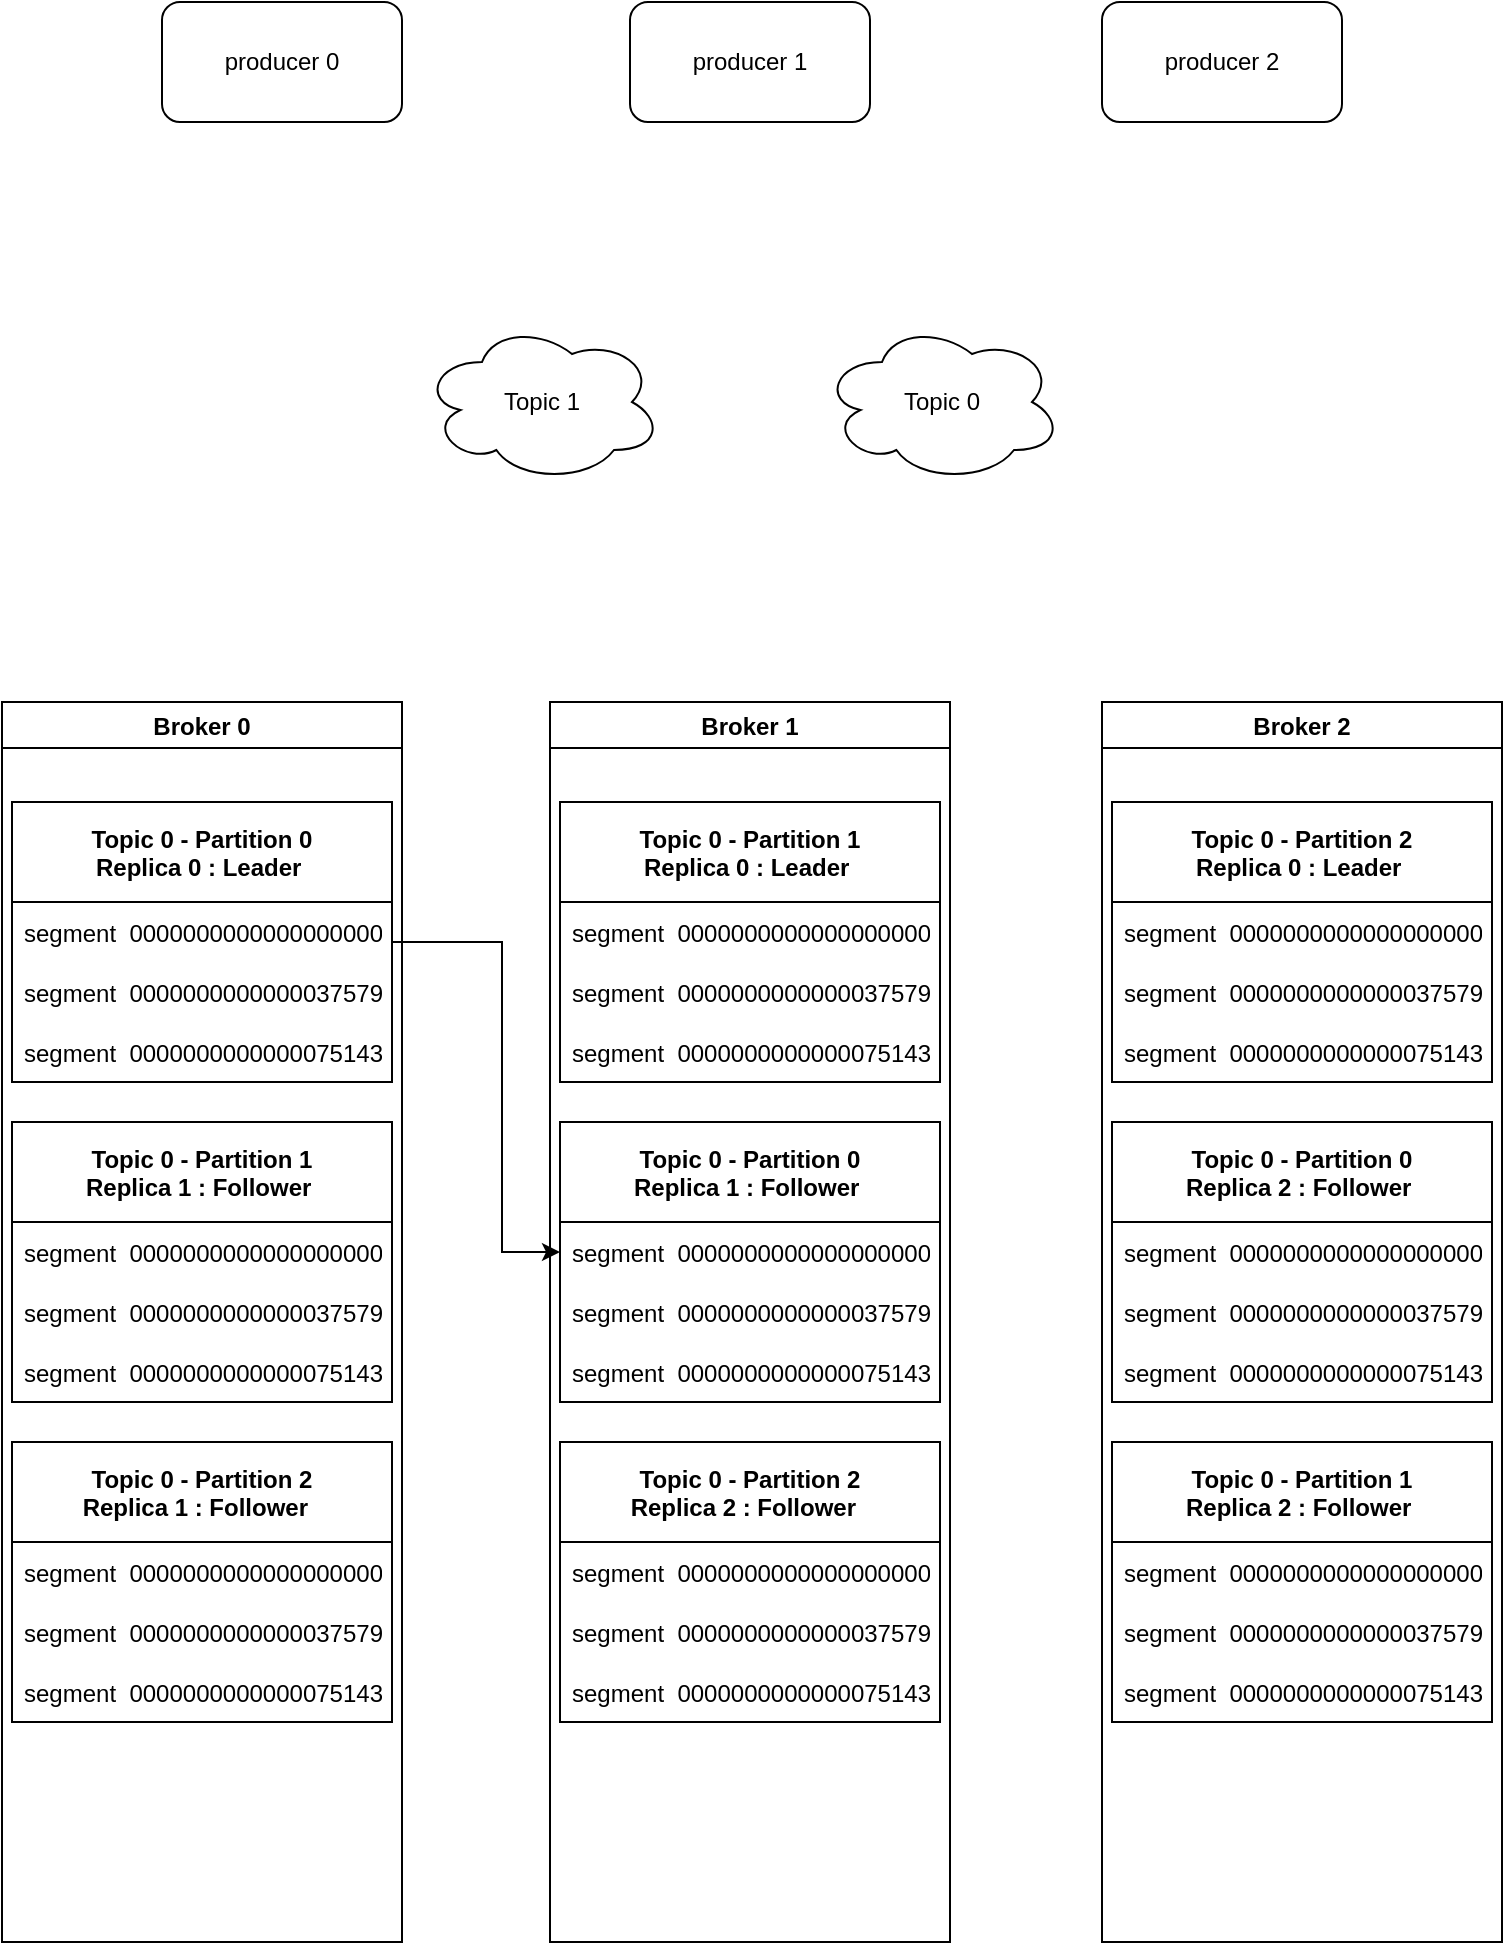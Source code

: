 <mxfile version="17.4.6" type="github">
  <diagram id="qcyk_ffaBSStTA5_sL3B" name="第 1 页">
    <mxGraphModel dx="1594" dy="762" grid="1" gridSize="10" guides="1" tooltips="1" connect="1" arrows="1" fold="1" page="1" pageScale="1" pageWidth="827" pageHeight="1169" math="0" shadow="0">
      <root>
        <mxCell id="0" />
        <mxCell id="1" parent="0" />
        <mxCell id="RSqe4__9yCySRh9hbMFA-1" value="producer 0&lt;br&gt;" style="rounded=1;whiteSpace=wrap;html=1;" vertex="1" parent="1">
          <mxGeometry x="180" y="90" width="120" height="60" as="geometry" />
        </mxCell>
        <mxCell id="RSqe4__9yCySRh9hbMFA-2" value="producer 1" style="rounded=1;whiteSpace=wrap;html=1;" vertex="1" parent="1">
          <mxGeometry x="414" y="90" width="120" height="60" as="geometry" />
        </mxCell>
        <mxCell id="RSqe4__9yCySRh9hbMFA-3" value="producer 2" style="rounded=1;whiteSpace=wrap;html=1;" vertex="1" parent="1">
          <mxGeometry x="650" y="90" width="120" height="60" as="geometry" />
        </mxCell>
        <mxCell id="RSqe4__9yCySRh9hbMFA-5" value="Topic 0" style="ellipse;shape=cloud;whiteSpace=wrap;html=1;" vertex="1" parent="1">
          <mxGeometry x="510" y="250" width="120" height="80" as="geometry" />
        </mxCell>
        <mxCell id="RSqe4__9yCySRh9hbMFA-6" value="Topic 1" style="ellipse;shape=cloud;whiteSpace=wrap;html=1;" vertex="1" parent="1">
          <mxGeometry x="310" y="250" width="120" height="80" as="geometry" />
        </mxCell>
        <mxCell id="RSqe4__9yCySRh9hbMFA-7" value="Broker 0" style="swimlane;" vertex="1" parent="1">
          <mxGeometry x="100" y="440" width="200" height="620" as="geometry" />
        </mxCell>
        <mxCell id="RSqe4__9yCySRh9hbMFA-12" value="Topic 0 - Partition 0&#xa;Replica 0 : Leader " style="swimlane;fontStyle=1;childLayout=stackLayout;horizontal=1;startSize=50;horizontalStack=0;resizeParent=1;resizeParentMax=0;resizeLast=0;collapsible=1;marginBottom=0;" vertex="1" parent="RSqe4__9yCySRh9hbMFA-7">
          <mxGeometry x="5" y="50" width="190" height="140" as="geometry" />
        </mxCell>
        <mxCell id="RSqe4__9yCySRh9hbMFA-13" value="segment  00000000000000000000" style="text;strokeColor=none;fillColor=none;align=left;verticalAlign=middle;spacingLeft=4;spacingRight=4;overflow=hidden;points=[[0,0.5],[1,0.5]];portConstraint=eastwest;rotatable=0;" vertex="1" parent="RSqe4__9yCySRh9hbMFA-12">
          <mxGeometry y="50" width="190" height="30" as="geometry" />
        </mxCell>
        <mxCell id="RSqe4__9yCySRh9hbMFA-14" value="segment  00000000000000375795" style="text;strokeColor=none;fillColor=none;align=left;verticalAlign=middle;spacingLeft=4;spacingRight=4;overflow=hidden;points=[[0,0.5],[1,0.5]];portConstraint=eastwest;rotatable=0;" vertex="1" parent="RSqe4__9yCySRh9hbMFA-12">
          <mxGeometry y="80" width="190" height="30" as="geometry" />
        </mxCell>
        <mxCell id="RSqe4__9yCySRh9hbMFA-15" value="segment  00000000000000751435" style="text;strokeColor=none;fillColor=none;align=left;verticalAlign=middle;spacingLeft=4;spacingRight=4;overflow=hidden;points=[[0,0.5],[1,0.5]];portConstraint=eastwest;rotatable=0;" vertex="1" parent="RSqe4__9yCySRh9hbMFA-12">
          <mxGeometry y="110" width="190" height="30" as="geometry" />
        </mxCell>
        <mxCell id="RSqe4__9yCySRh9hbMFA-40" value="Topic 0 - Partition 1&#xa;Replica 1 : Follower " style="swimlane;fontStyle=1;childLayout=stackLayout;horizontal=1;startSize=50;horizontalStack=0;resizeParent=1;resizeParentMax=0;resizeLast=0;collapsible=1;marginBottom=0;" vertex="1" parent="RSqe4__9yCySRh9hbMFA-7">
          <mxGeometry x="5" y="210" width="190" height="140" as="geometry" />
        </mxCell>
        <mxCell id="RSqe4__9yCySRh9hbMFA-41" value="segment  00000000000000000000" style="text;strokeColor=none;fillColor=none;align=left;verticalAlign=middle;spacingLeft=4;spacingRight=4;overflow=hidden;points=[[0,0.5],[1,0.5]];portConstraint=eastwest;rotatable=0;" vertex="1" parent="RSqe4__9yCySRh9hbMFA-40">
          <mxGeometry y="50" width="190" height="30" as="geometry" />
        </mxCell>
        <mxCell id="RSqe4__9yCySRh9hbMFA-42" value="segment  00000000000000375795" style="text;strokeColor=none;fillColor=none;align=left;verticalAlign=middle;spacingLeft=4;spacingRight=4;overflow=hidden;points=[[0,0.5],[1,0.5]];portConstraint=eastwest;rotatable=0;" vertex="1" parent="RSqe4__9yCySRh9hbMFA-40">
          <mxGeometry y="80" width="190" height="30" as="geometry" />
        </mxCell>
        <mxCell id="RSqe4__9yCySRh9hbMFA-43" value="segment  00000000000000751435" style="text;strokeColor=none;fillColor=none;align=left;verticalAlign=middle;spacingLeft=4;spacingRight=4;overflow=hidden;points=[[0,0.5],[1,0.5]];portConstraint=eastwest;rotatable=0;" vertex="1" parent="RSqe4__9yCySRh9hbMFA-40">
          <mxGeometry y="110" width="190" height="30" as="geometry" />
        </mxCell>
        <mxCell id="RSqe4__9yCySRh9hbMFA-48" value="Topic 0 - Partition 2&#xa;Replica 1 : Follower  " style="swimlane;fontStyle=1;childLayout=stackLayout;horizontal=1;startSize=50;horizontalStack=0;resizeParent=1;resizeParentMax=0;resizeLast=0;collapsible=1;marginBottom=0;" vertex="1" parent="RSqe4__9yCySRh9hbMFA-7">
          <mxGeometry x="5" y="370" width="190" height="140" as="geometry" />
        </mxCell>
        <mxCell id="RSqe4__9yCySRh9hbMFA-49" value="segment  00000000000000000000" style="text;strokeColor=none;fillColor=none;align=left;verticalAlign=middle;spacingLeft=4;spacingRight=4;overflow=hidden;points=[[0,0.5],[1,0.5]];portConstraint=eastwest;rotatable=0;" vertex="1" parent="RSqe4__9yCySRh9hbMFA-48">
          <mxGeometry y="50" width="190" height="30" as="geometry" />
        </mxCell>
        <mxCell id="RSqe4__9yCySRh9hbMFA-50" value="segment  00000000000000375795" style="text;strokeColor=none;fillColor=none;align=left;verticalAlign=middle;spacingLeft=4;spacingRight=4;overflow=hidden;points=[[0,0.5],[1,0.5]];portConstraint=eastwest;rotatable=0;" vertex="1" parent="RSqe4__9yCySRh9hbMFA-48">
          <mxGeometry y="80" width="190" height="30" as="geometry" />
        </mxCell>
        <mxCell id="RSqe4__9yCySRh9hbMFA-51" value="segment  00000000000000751435" style="text;strokeColor=none;fillColor=none;align=left;verticalAlign=middle;spacingLeft=4;spacingRight=4;overflow=hidden;points=[[0,0.5],[1,0.5]];portConstraint=eastwest;rotatable=0;" vertex="1" parent="RSqe4__9yCySRh9hbMFA-48">
          <mxGeometry y="110" width="190" height="30" as="geometry" />
        </mxCell>
        <mxCell id="RSqe4__9yCySRh9hbMFA-10" value="Broker 1" style="swimlane;" vertex="1" parent="1">
          <mxGeometry x="374" y="440" width="200" height="620" as="geometry" />
        </mxCell>
        <mxCell id="RSqe4__9yCySRh9hbMFA-20" value="Topic 0 - Partition 1&#xa;Replica 0 : Leader " style="swimlane;fontStyle=1;childLayout=stackLayout;horizontal=1;startSize=50;horizontalStack=0;resizeParent=1;resizeParentMax=0;resizeLast=0;collapsible=1;marginBottom=0;" vertex="1" parent="RSqe4__9yCySRh9hbMFA-10">
          <mxGeometry x="5" y="50" width="190" height="140" as="geometry" />
        </mxCell>
        <mxCell id="RSqe4__9yCySRh9hbMFA-21" value="segment  00000000000000000000" style="text;strokeColor=none;fillColor=none;align=left;verticalAlign=middle;spacingLeft=4;spacingRight=4;overflow=hidden;points=[[0,0.5],[1,0.5]];portConstraint=eastwest;rotatable=0;" vertex="1" parent="RSqe4__9yCySRh9hbMFA-20">
          <mxGeometry y="50" width="190" height="30" as="geometry" />
        </mxCell>
        <mxCell id="RSqe4__9yCySRh9hbMFA-22" value="segment  00000000000000375795" style="text;strokeColor=none;fillColor=none;align=left;verticalAlign=middle;spacingLeft=4;spacingRight=4;overflow=hidden;points=[[0,0.5],[1,0.5]];portConstraint=eastwest;rotatable=0;" vertex="1" parent="RSqe4__9yCySRh9hbMFA-20">
          <mxGeometry y="80" width="190" height="30" as="geometry" />
        </mxCell>
        <mxCell id="RSqe4__9yCySRh9hbMFA-23" value="segment  00000000000000751435" style="text;strokeColor=none;fillColor=none;align=left;verticalAlign=middle;spacingLeft=4;spacingRight=4;overflow=hidden;points=[[0,0.5],[1,0.5]];portConstraint=eastwest;rotatable=0;" vertex="1" parent="RSqe4__9yCySRh9hbMFA-20">
          <mxGeometry y="110" width="190" height="30" as="geometry" />
        </mxCell>
        <mxCell id="RSqe4__9yCySRh9hbMFA-32" value="Topic 0 - Partition 0&#xa;Replica 1 : Follower " style="swimlane;fontStyle=1;childLayout=stackLayout;horizontal=1;startSize=50;horizontalStack=0;resizeParent=1;resizeParentMax=0;resizeLast=0;collapsible=1;marginBottom=0;" vertex="1" parent="RSqe4__9yCySRh9hbMFA-10">
          <mxGeometry x="5" y="210" width="190" height="140" as="geometry" />
        </mxCell>
        <mxCell id="RSqe4__9yCySRh9hbMFA-33" value="segment  00000000000000000000" style="text;strokeColor=none;fillColor=none;align=left;verticalAlign=middle;spacingLeft=4;spacingRight=4;overflow=hidden;points=[[0,0.5],[1,0.5]];portConstraint=eastwest;rotatable=0;" vertex="1" parent="RSqe4__9yCySRh9hbMFA-32">
          <mxGeometry y="50" width="190" height="30" as="geometry" />
        </mxCell>
        <mxCell id="RSqe4__9yCySRh9hbMFA-34" value="segment  00000000000000375795" style="text;strokeColor=none;fillColor=none;align=left;verticalAlign=middle;spacingLeft=4;spacingRight=4;overflow=hidden;points=[[0,0.5],[1,0.5]];portConstraint=eastwest;rotatable=0;" vertex="1" parent="RSqe4__9yCySRh9hbMFA-32">
          <mxGeometry y="80" width="190" height="30" as="geometry" />
        </mxCell>
        <mxCell id="RSqe4__9yCySRh9hbMFA-35" value="segment  00000000000000751435" style="text;strokeColor=none;fillColor=none;align=left;verticalAlign=middle;spacingLeft=4;spacingRight=4;overflow=hidden;points=[[0,0.5],[1,0.5]];portConstraint=eastwest;rotatable=0;" vertex="1" parent="RSqe4__9yCySRh9hbMFA-32">
          <mxGeometry y="110" width="190" height="30" as="geometry" />
        </mxCell>
        <mxCell id="RSqe4__9yCySRh9hbMFA-52" value="Topic 0 - Partition 2&#xa;Replica 2 : Follower  " style="swimlane;fontStyle=1;childLayout=stackLayout;horizontal=1;startSize=50;horizontalStack=0;resizeParent=1;resizeParentMax=0;resizeLast=0;collapsible=1;marginBottom=0;" vertex="1" parent="RSqe4__9yCySRh9hbMFA-10">
          <mxGeometry x="5" y="370" width="190" height="140" as="geometry" />
        </mxCell>
        <mxCell id="RSqe4__9yCySRh9hbMFA-53" value="segment  00000000000000000000" style="text;strokeColor=none;fillColor=none;align=left;verticalAlign=middle;spacingLeft=4;spacingRight=4;overflow=hidden;points=[[0,0.5],[1,0.5]];portConstraint=eastwest;rotatable=0;" vertex="1" parent="RSqe4__9yCySRh9hbMFA-52">
          <mxGeometry y="50" width="190" height="30" as="geometry" />
        </mxCell>
        <mxCell id="RSqe4__9yCySRh9hbMFA-54" value="segment  00000000000000375795" style="text;strokeColor=none;fillColor=none;align=left;verticalAlign=middle;spacingLeft=4;spacingRight=4;overflow=hidden;points=[[0,0.5],[1,0.5]];portConstraint=eastwest;rotatable=0;" vertex="1" parent="RSqe4__9yCySRh9hbMFA-52">
          <mxGeometry y="80" width="190" height="30" as="geometry" />
        </mxCell>
        <mxCell id="RSqe4__9yCySRh9hbMFA-55" value="segment  00000000000000751435" style="text;strokeColor=none;fillColor=none;align=left;verticalAlign=middle;spacingLeft=4;spacingRight=4;overflow=hidden;points=[[0,0.5],[1,0.5]];portConstraint=eastwest;rotatable=0;" vertex="1" parent="RSqe4__9yCySRh9hbMFA-52">
          <mxGeometry y="110" width="190" height="30" as="geometry" />
        </mxCell>
        <mxCell id="RSqe4__9yCySRh9hbMFA-11" value="Broker 2" style="swimlane;" vertex="1" parent="1">
          <mxGeometry x="650" y="440" width="200" height="620" as="geometry" />
        </mxCell>
        <mxCell id="RSqe4__9yCySRh9hbMFA-28" value="Topic 0 - Partition 2&#xa;Replica 0 : Leader " style="swimlane;fontStyle=1;childLayout=stackLayout;horizontal=1;startSize=50;horizontalStack=0;resizeParent=1;resizeParentMax=0;resizeLast=0;collapsible=1;marginBottom=0;" vertex="1" parent="RSqe4__9yCySRh9hbMFA-11">
          <mxGeometry x="5" y="50" width="190" height="140" as="geometry" />
        </mxCell>
        <mxCell id="RSqe4__9yCySRh9hbMFA-29" value="segment  00000000000000000000" style="text;strokeColor=none;fillColor=none;align=left;verticalAlign=middle;spacingLeft=4;spacingRight=4;overflow=hidden;points=[[0,0.5],[1,0.5]];portConstraint=eastwest;rotatable=0;" vertex="1" parent="RSqe4__9yCySRh9hbMFA-28">
          <mxGeometry y="50" width="190" height="30" as="geometry" />
        </mxCell>
        <mxCell id="RSqe4__9yCySRh9hbMFA-30" value="segment  00000000000000375795" style="text;strokeColor=none;fillColor=none;align=left;verticalAlign=middle;spacingLeft=4;spacingRight=4;overflow=hidden;points=[[0,0.5],[1,0.5]];portConstraint=eastwest;rotatable=0;" vertex="1" parent="RSqe4__9yCySRh9hbMFA-28">
          <mxGeometry y="80" width="190" height="30" as="geometry" />
        </mxCell>
        <mxCell id="RSqe4__9yCySRh9hbMFA-31" value="segment  00000000000000751435" style="text;strokeColor=none;fillColor=none;align=left;verticalAlign=middle;spacingLeft=4;spacingRight=4;overflow=hidden;points=[[0,0.5],[1,0.5]];portConstraint=eastwest;rotatable=0;" vertex="1" parent="RSqe4__9yCySRh9hbMFA-28">
          <mxGeometry y="110" width="190" height="30" as="geometry" />
        </mxCell>
        <mxCell id="RSqe4__9yCySRh9hbMFA-36" value="Topic 0 - Partition 0&#xa;Replica 2 : Follower " style="swimlane;fontStyle=1;childLayout=stackLayout;horizontal=1;startSize=50;horizontalStack=0;resizeParent=1;resizeParentMax=0;resizeLast=0;collapsible=1;marginBottom=0;" vertex="1" parent="RSqe4__9yCySRh9hbMFA-11">
          <mxGeometry x="5" y="210" width="190" height="140" as="geometry" />
        </mxCell>
        <mxCell id="RSqe4__9yCySRh9hbMFA-37" value="segment  00000000000000000000" style="text;strokeColor=none;fillColor=none;align=left;verticalAlign=middle;spacingLeft=4;spacingRight=4;overflow=hidden;points=[[0,0.5],[1,0.5]];portConstraint=eastwest;rotatable=0;" vertex="1" parent="RSqe4__9yCySRh9hbMFA-36">
          <mxGeometry y="50" width="190" height="30" as="geometry" />
        </mxCell>
        <mxCell id="RSqe4__9yCySRh9hbMFA-38" value="segment  00000000000000375795" style="text;strokeColor=none;fillColor=none;align=left;verticalAlign=middle;spacingLeft=4;spacingRight=4;overflow=hidden;points=[[0,0.5],[1,0.5]];portConstraint=eastwest;rotatable=0;" vertex="1" parent="RSqe4__9yCySRh9hbMFA-36">
          <mxGeometry y="80" width="190" height="30" as="geometry" />
        </mxCell>
        <mxCell id="RSqe4__9yCySRh9hbMFA-39" value="segment  00000000000000751435" style="text;strokeColor=none;fillColor=none;align=left;verticalAlign=middle;spacingLeft=4;spacingRight=4;overflow=hidden;points=[[0,0.5],[1,0.5]];portConstraint=eastwest;rotatable=0;" vertex="1" parent="RSqe4__9yCySRh9hbMFA-36">
          <mxGeometry y="110" width="190" height="30" as="geometry" />
        </mxCell>
        <mxCell id="RSqe4__9yCySRh9hbMFA-44" value="Topic 0 - Partition 1&#xa;Replica 2 : Follower " style="swimlane;fontStyle=1;childLayout=stackLayout;horizontal=1;startSize=50;horizontalStack=0;resizeParent=1;resizeParentMax=0;resizeLast=0;collapsible=1;marginBottom=0;" vertex="1" parent="RSqe4__9yCySRh9hbMFA-11">
          <mxGeometry x="5" y="370" width="190" height="140" as="geometry" />
        </mxCell>
        <mxCell id="RSqe4__9yCySRh9hbMFA-45" value="segment  00000000000000000000" style="text;strokeColor=none;fillColor=none;align=left;verticalAlign=middle;spacingLeft=4;spacingRight=4;overflow=hidden;points=[[0,0.5],[1,0.5]];portConstraint=eastwest;rotatable=0;" vertex="1" parent="RSqe4__9yCySRh9hbMFA-44">
          <mxGeometry y="50" width="190" height="30" as="geometry" />
        </mxCell>
        <mxCell id="RSqe4__9yCySRh9hbMFA-46" value="segment  00000000000000375795" style="text;strokeColor=none;fillColor=none;align=left;verticalAlign=middle;spacingLeft=4;spacingRight=4;overflow=hidden;points=[[0,0.5],[1,0.5]];portConstraint=eastwest;rotatable=0;" vertex="1" parent="RSqe4__9yCySRh9hbMFA-44">
          <mxGeometry y="80" width="190" height="30" as="geometry" />
        </mxCell>
        <mxCell id="RSqe4__9yCySRh9hbMFA-47" value="segment  00000000000000751435" style="text;strokeColor=none;fillColor=none;align=left;verticalAlign=middle;spacingLeft=4;spacingRight=4;overflow=hidden;points=[[0,0.5],[1,0.5]];portConstraint=eastwest;rotatable=0;" vertex="1" parent="RSqe4__9yCySRh9hbMFA-44">
          <mxGeometry y="110" width="190" height="30" as="geometry" />
        </mxCell>
        <mxCell id="RSqe4__9yCySRh9hbMFA-59" style="edgeStyle=orthogonalEdgeStyle;rounded=0;orthogonalLoop=1;jettySize=auto;html=1;entryX=0;entryY=0.5;entryDx=0;entryDy=0;" edge="1" parent="1" source="RSqe4__9yCySRh9hbMFA-12" target="RSqe4__9yCySRh9hbMFA-33">
          <mxGeometry relative="1" as="geometry">
            <Array as="points">
              <mxPoint x="350" y="560" />
              <mxPoint x="350" y="715" />
            </Array>
          </mxGeometry>
        </mxCell>
      </root>
    </mxGraphModel>
  </diagram>
</mxfile>
